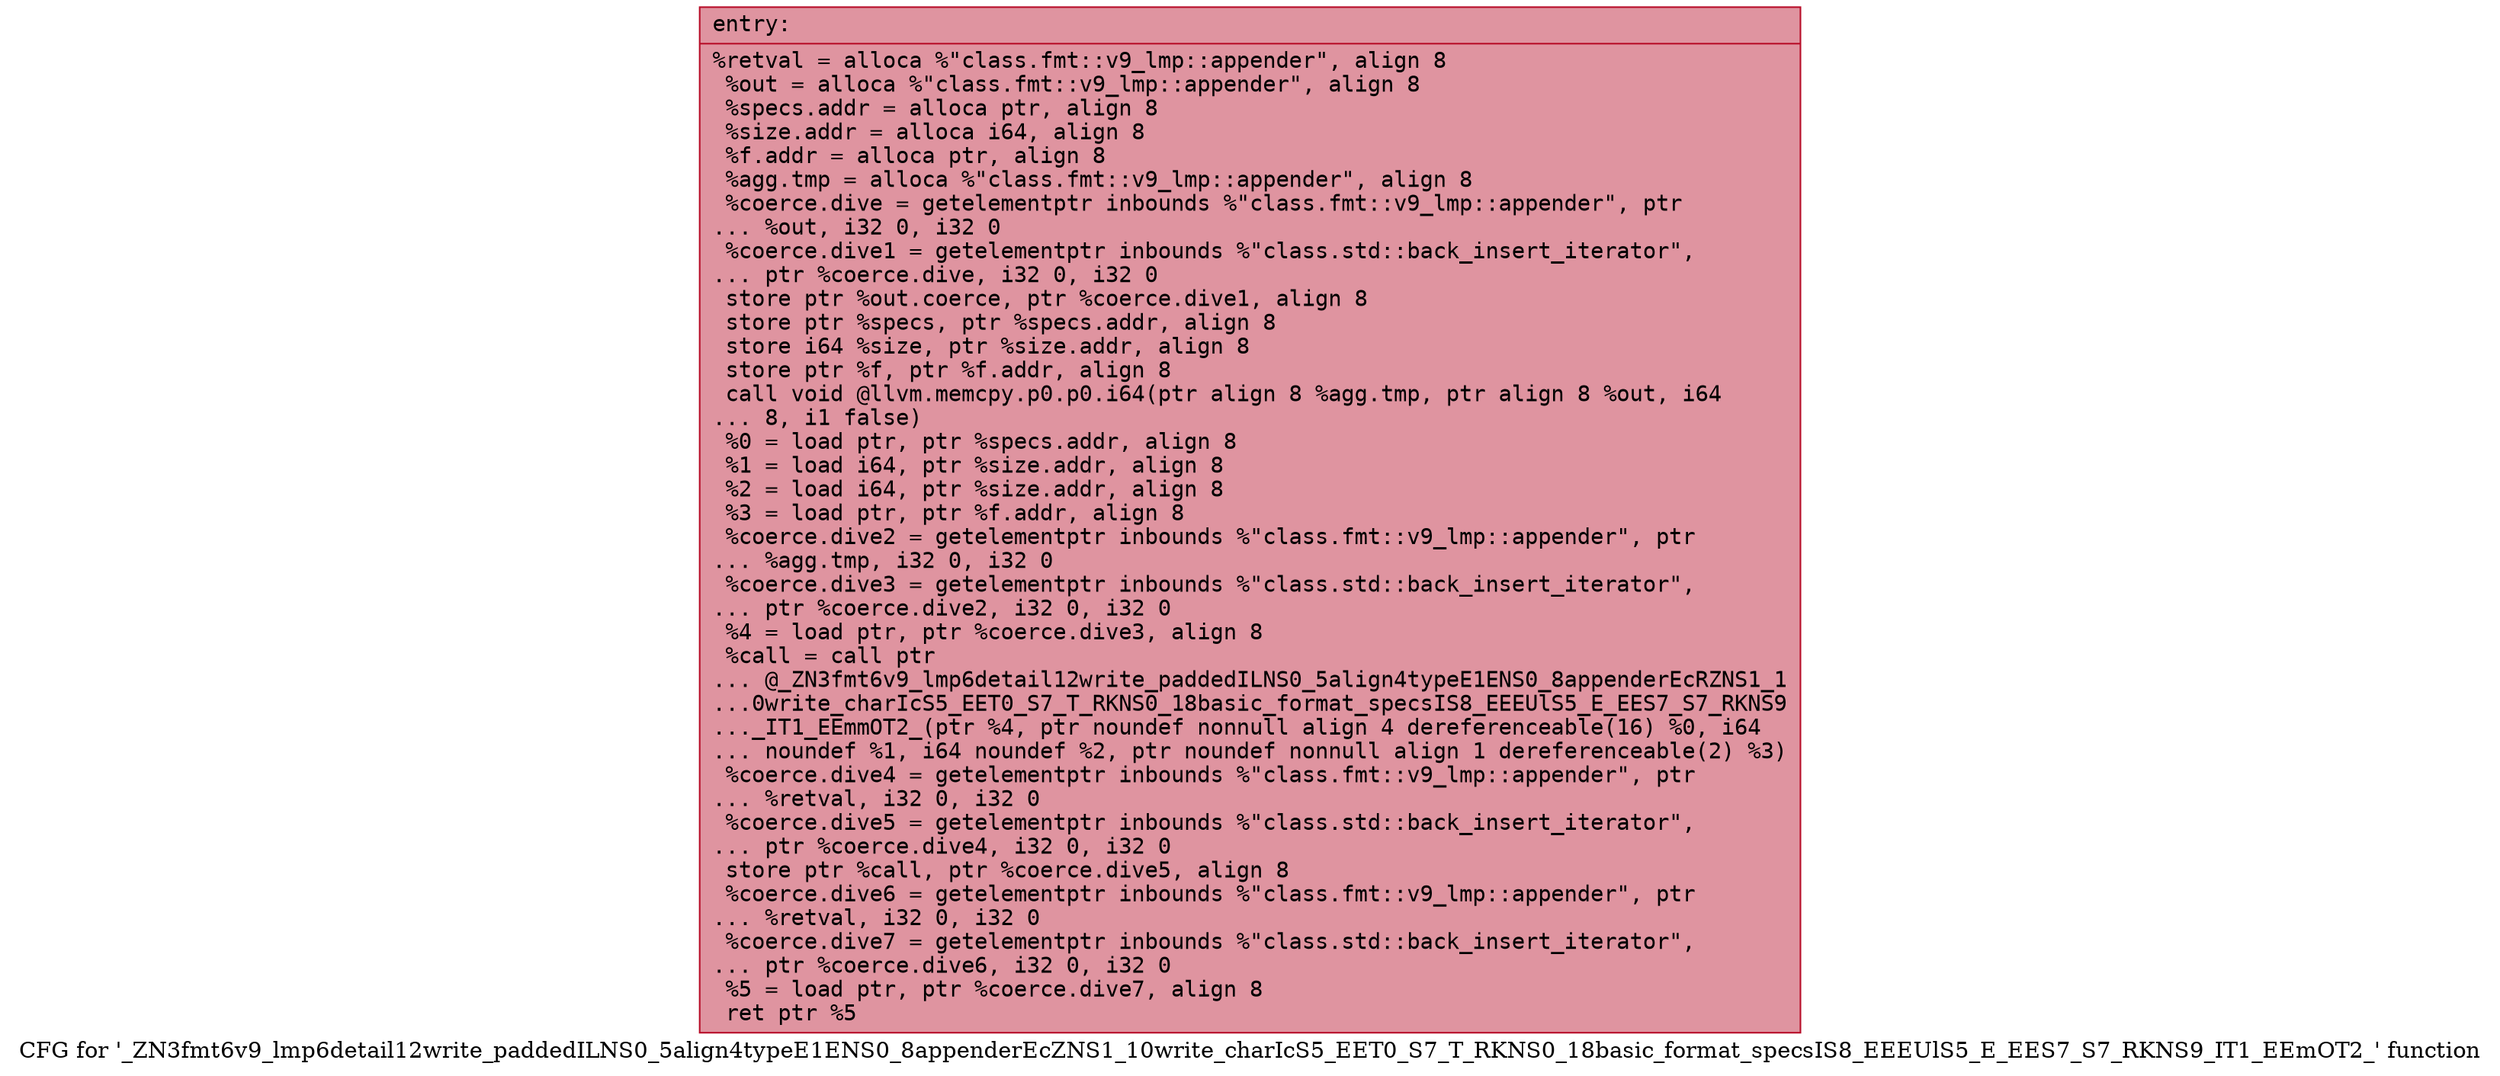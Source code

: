 digraph "CFG for '_ZN3fmt6v9_lmp6detail12write_paddedILNS0_5align4typeE1ENS0_8appenderEcZNS1_10write_charIcS5_EET0_S7_T_RKNS0_18basic_format_specsIS8_EEEUlS5_E_EES7_S7_RKNS9_IT1_EEmOT2_' function" {
	label="CFG for '_ZN3fmt6v9_lmp6detail12write_paddedILNS0_5align4typeE1ENS0_8appenderEcZNS1_10write_charIcS5_EET0_S7_T_RKNS0_18basic_format_specsIS8_EEEUlS5_E_EES7_S7_RKNS9_IT1_EEmOT2_' function";

	Node0x55fec31a61e0 [shape=record,color="#b70d28ff", style=filled, fillcolor="#b70d2870" fontname="Courier",label="{entry:\l|  %retval = alloca %\"class.fmt::v9_lmp::appender\", align 8\l  %out = alloca %\"class.fmt::v9_lmp::appender\", align 8\l  %specs.addr = alloca ptr, align 8\l  %size.addr = alloca i64, align 8\l  %f.addr = alloca ptr, align 8\l  %agg.tmp = alloca %\"class.fmt::v9_lmp::appender\", align 8\l  %coerce.dive = getelementptr inbounds %\"class.fmt::v9_lmp::appender\", ptr\l... %out, i32 0, i32 0\l  %coerce.dive1 = getelementptr inbounds %\"class.std::back_insert_iterator\",\l... ptr %coerce.dive, i32 0, i32 0\l  store ptr %out.coerce, ptr %coerce.dive1, align 8\l  store ptr %specs, ptr %specs.addr, align 8\l  store i64 %size, ptr %size.addr, align 8\l  store ptr %f, ptr %f.addr, align 8\l  call void @llvm.memcpy.p0.p0.i64(ptr align 8 %agg.tmp, ptr align 8 %out, i64\l... 8, i1 false)\l  %0 = load ptr, ptr %specs.addr, align 8\l  %1 = load i64, ptr %size.addr, align 8\l  %2 = load i64, ptr %size.addr, align 8\l  %3 = load ptr, ptr %f.addr, align 8\l  %coerce.dive2 = getelementptr inbounds %\"class.fmt::v9_lmp::appender\", ptr\l... %agg.tmp, i32 0, i32 0\l  %coerce.dive3 = getelementptr inbounds %\"class.std::back_insert_iterator\",\l... ptr %coerce.dive2, i32 0, i32 0\l  %4 = load ptr, ptr %coerce.dive3, align 8\l  %call = call ptr\l... @_ZN3fmt6v9_lmp6detail12write_paddedILNS0_5align4typeE1ENS0_8appenderEcRZNS1_1\l...0write_charIcS5_EET0_S7_T_RKNS0_18basic_format_specsIS8_EEEUlS5_E_EES7_S7_RKNS9\l..._IT1_EEmmOT2_(ptr %4, ptr noundef nonnull align 4 dereferenceable(16) %0, i64\l... noundef %1, i64 noundef %2, ptr noundef nonnull align 1 dereferenceable(2) %3)\l  %coerce.dive4 = getelementptr inbounds %\"class.fmt::v9_lmp::appender\", ptr\l... %retval, i32 0, i32 0\l  %coerce.dive5 = getelementptr inbounds %\"class.std::back_insert_iterator\",\l... ptr %coerce.dive4, i32 0, i32 0\l  store ptr %call, ptr %coerce.dive5, align 8\l  %coerce.dive6 = getelementptr inbounds %\"class.fmt::v9_lmp::appender\", ptr\l... %retval, i32 0, i32 0\l  %coerce.dive7 = getelementptr inbounds %\"class.std::back_insert_iterator\",\l... ptr %coerce.dive6, i32 0, i32 0\l  %5 = load ptr, ptr %coerce.dive7, align 8\l  ret ptr %5\l}"];
}
